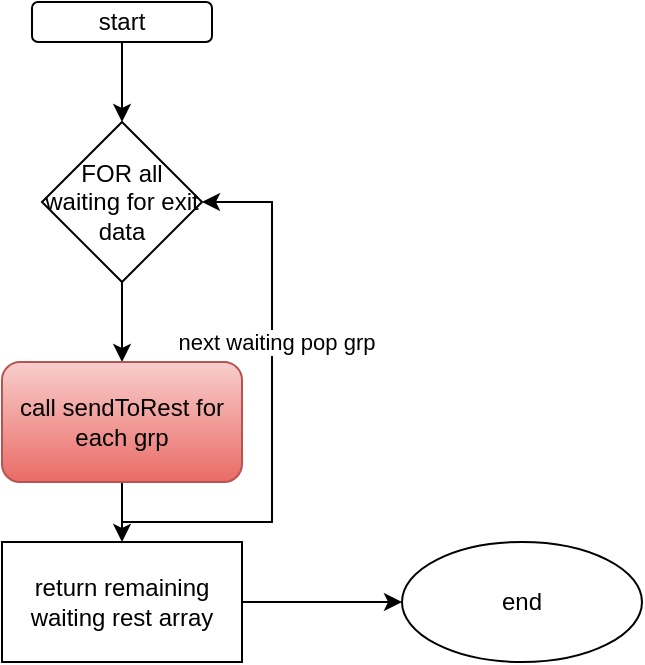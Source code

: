 <mxfile version="17.4.6" type="github">
  <diagram id="-fvV7ZC0mbwngnf7EjaF" name="Page-1">
    <mxGraphModel dx="1038" dy="579" grid="1" gridSize="10" guides="1" tooltips="1" connect="1" arrows="1" fold="1" page="1" pageScale="1" pageWidth="850" pageHeight="1100" math="0" shadow="0">
      <root>
        <mxCell id="0" />
        <mxCell id="1" parent="0" />
        <mxCell id="orNPnx59yL5S_DQuJU4D-3" value="" style="edgeStyle=orthogonalEdgeStyle;rounded=0;orthogonalLoop=1;jettySize=auto;html=1;" edge="1" parent="1" source="orNPnx59yL5S_DQuJU4D-1" target="orNPnx59yL5S_DQuJU4D-2">
          <mxGeometry relative="1" as="geometry" />
        </mxCell>
        <mxCell id="orNPnx59yL5S_DQuJU4D-1" value="start" style="rounded=1;whiteSpace=wrap;html=1;" vertex="1" parent="1">
          <mxGeometry x="210" y="40" width="90" height="20" as="geometry" />
        </mxCell>
        <mxCell id="orNPnx59yL5S_DQuJU4D-5" value="" style="edgeStyle=orthogonalEdgeStyle;rounded=0;orthogonalLoop=1;jettySize=auto;html=1;" edge="1" parent="1" source="orNPnx59yL5S_DQuJU4D-2" target="orNPnx59yL5S_DQuJU4D-4">
          <mxGeometry relative="1" as="geometry" />
        </mxCell>
        <mxCell id="orNPnx59yL5S_DQuJU4D-2" value="FOR all waiting for exit data" style="rhombus;whiteSpace=wrap;html=1;" vertex="1" parent="1">
          <mxGeometry x="215" y="100" width="80" height="80" as="geometry" />
        </mxCell>
        <mxCell id="orNPnx59yL5S_DQuJU4D-7" value="" style="edgeStyle=orthogonalEdgeStyle;rounded=0;orthogonalLoop=1;jettySize=auto;html=1;" edge="1" parent="1" source="orNPnx59yL5S_DQuJU4D-4" target="orNPnx59yL5S_DQuJU4D-6">
          <mxGeometry relative="1" as="geometry" />
        </mxCell>
        <mxCell id="orNPnx59yL5S_DQuJU4D-8" style="edgeStyle=orthogonalEdgeStyle;rounded=0;orthogonalLoop=1;jettySize=auto;html=1;entryX=1;entryY=0.5;entryDx=0;entryDy=0;" edge="1" parent="1" source="orNPnx59yL5S_DQuJU4D-4" target="orNPnx59yL5S_DQuJU4D-2">
          <mxGeometry relative="1" as="geometry">
            <Array as="points">
              <mxPoint x="255" y="300" />
              <mxPoint x="330" y="300" />
              <mxPoint x="330" y="140" />
            </Array>
          </mxGeometry>
        </mxCell>
        <mxCell id="orNPnx59yL5S_DQuJU4D-9" value="next waiting pop grp" style="edgeLabel;html=1;align=center;verticalAlign=middle;resizable=0;points=[];" vertex="1" connectable="0" parent="orNPnx59yL5S_DQuJU4D-8">
          <mxGeometry x="0.281" y="-2" relative="1" as="geometry">
            <mxPoint as="offset" />
          </mxGeometry>
        </mxCell>
        <mxCell id="orNPnx59yL5S_DQuJU4D-4" value="call&amp;nbsp;sendToRest for each grp" style="rounded=1;whiteSpace=wrap;html=1;fillColor=#f8cecc;gradientColor=#ea6b66;strokeColor=#b85450;" vertex="1" parent="1">
          <mxGeometry x="195" y="220" width="120" height="60" as="geometry" />
        </mxCell>
        <mxCell id="orNPnx59yL5S_DQuJU4D-11" value="" style="edgeStyle=orthogonalEdgeStyle;rounded=0;orthogonalLoop=1;jettySize=auto;html=1;" edge="1" parent="1" source="orNPnx59yL5S_DQuJU4D-6" target="orNPnx59yL5S_DQuJU4D-10">
          <mxGeometry relative="1" as="geometry" />
        </mxCell>
        <mxCell id="orNPnx59yL5S_DQuJU4D-6" value="return remaining waiting rest array" style="rounded=0;whiteSpace=wrap;html=1;" vertex="1" parent="1">
          <mxGeometry x="195" y="310" width="120" height="60" as="geometry" />
        </mxCell>
        <mxCell id="orNPnx59yL5S_DQuJU4D-10" value="end" style="ellipse;whiteSpace=wrap;html=1;rounded=0;" vertex="1" parent="1">
          <mxGeometry x="395" y="310" width="120" height="60" as="geometry" />
        </mxCell>
      </root>
    </mxGraphModel>
  </diagram>
</mxfile>
